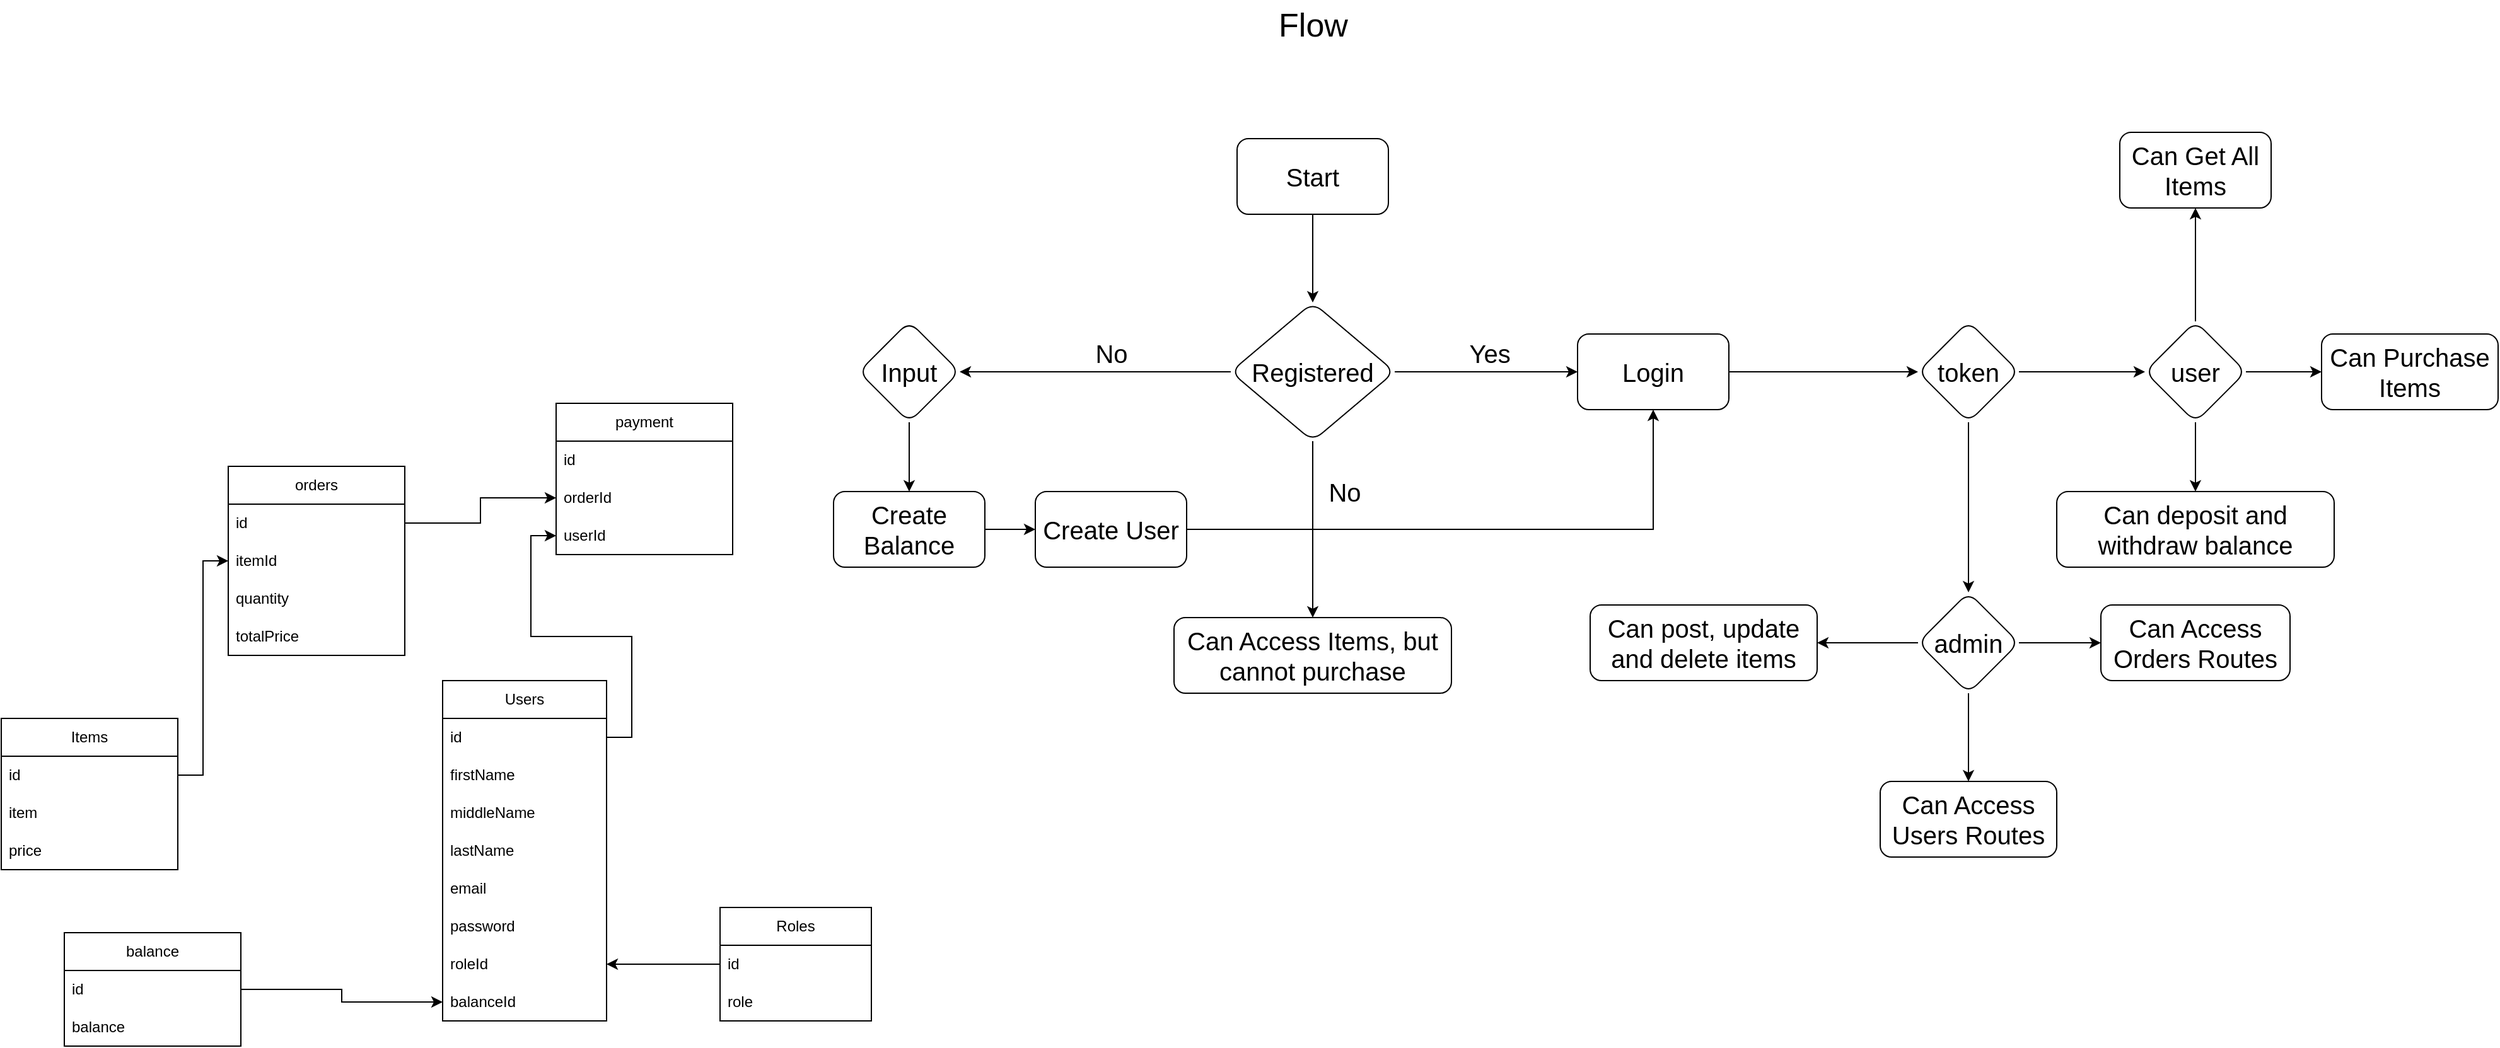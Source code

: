 <mxfile version="21.1.0" type="github">
  <diagram name="Page-1" id="66N4ZKTzFFKdlPiPQXzU">
    <mxGraphModel dx="3022" dy="1325" grid="1" gridSize="10" guides="1" tooltips="1" connect="1" arrows="1" fold="1" page="0" pageScale="1" pageWidth="850" pageHeight="1100" math="0" shadow="0">
      <root>
        <mxCell id="0" />
        <mxCell id="1" parent="0" />
        <mxCell id="uvxpVzmLXsUvGHkYNzLw-3" value="Users" style="swimlane;fontStyle=0;childLayout=stackLayout;horizontal=1;startSize=30;horizontalStack=0;resizeParent=1;resizeParentMax=0;resizeLast=0;collapsible=1;marginBottom=0;whiteSpace=wrap;html=1;" parent="1" vertex="1">
          <mxGeometry x="-470" y="770" width="130" height="270" as="geometry" />
        </mxCell>
        <mxCell id="uvxpVzmLXsUvGHkYNzLw-4" value="id" style="text;strokeColor=none;fillColor=none;align=left;verticalAlign=middle;spacingLeft=4;spacingRight=4;overflow=hidden;points=[[0,0.5],[1,0.5]];portConstraint=eastwest;rotatable=0;whiteSpace=wrap;html=1;" parent="uvxpVzmLXsUvGHkYNzLw-3" vertex="1">
          <mxGeometry y="30" width="130" height="30" as="geometry" />
        </mxCell>
        <mxCell id="uvxpVzmLXsUvGHkYNzLw-5" value="firstName" style="text;strokeColor=none;fillColor=none;align=left;verticalAlign=middle;spacingLeft=4;spacingRight=4;overflow=hidden;points=[[0,0.5],[1,0.5]];portConstraint=eastwest;rotatable=0;whiteSpace=wrap;html=1;" parent="uvxpVzmLXsUvGHkYNzLw-3" vertex="1">
          <mxGeometry y="60" width="130" height="30" as="geometry" />
        </mxCell>
        <mxCell id="uvxpVzmLXsUvGHkYNzLw-6" value="middleName" style="text;strokeColor=none;fillColor=none;align=left;verticalAlign=middle;spacingLeft=4;spacingRight=4;overflow=hidden;points=[[0,0.5],[1,0.5]];portConstraint=eastwest;rotatable=0;whiteSpace=wrap;html=1;" parent="uvxpVzmLXsUvGHkYNzLw-3" vertex="1">
          <mxGeometry y="90" width="130" height="30" as="geometry" />
        </mxCell>
        <mxCell id="uvxpVzmLXsUvGHkYNzLw-9" value="lastName" style="text;strokeColor=none;fillColor=none;align=left;verticalAlign=middle;spacingLeft=4;spacingRight=4;overflow=hidden;points=[[0,0.5],[1,0.5]];portConstraint=eastwest;rotatable=0;whiteSpace=wrap;html=1;" parent="uvxpVzmLXsUvGHkYNzLw-3" vertex="1">
          <mxGeometry y="120" width="130" height="30" as="geometry" />
        </mxCell>
        <mxCell id="uvxpVzmLXsUvGHkYNzLw-10" value="email" style="text;strokeColor=none;fillColor=none;align=left;verticalAlign=middle;spacingLeft=4;spacingRight=4;overflow=hidden;points=[[0,0.5],[1,0.5]];portConstraint=eastwest;rotatable=0;whiteSpace=wrap;html=1;" parent="uvxpVzmLXsUvGHkYNzLw-3" vertex="1">
          <mxGeometry y="150" width="130" height="30" as="geometry" />
        </mxCell>
        <mxCell id="uvxpVzmLXsUvGHkYNzLw-11" value="password" style="text;strokeColor=none;fillColor=none;align=left;verticalAlign=middle;spacingLeft=4;spacingRight=4;overflow=hidden;points=[[0,0.5],[1,0.5]];portConstraint=eastwest;rotatable=0;whiteSpace=wrap;html=1;" parent="uvxpVzmLXsUvGHkYNzLw-3" vertex="1">
          <mxGeometry y="180" width="130" height="30" as="geometry" />
        </mxCell>
        <mxCell id="uvxpVzmLXsUvGHkYNzLw-12" value="roleId" style="text;strokeColor=none;fillColor=none;align=left;verticalAlign=middle;spacingLeft=4;spacingRight=4;overflow=hidden;points=[[0,0.5],[1,0.5]];portConstraint=eastwest;rotatable=0;whiteSpace=wrap;html=1;" parent="uvxpVzmLXsUvGHkYNzLw-3" vertex="1">
          <mxGeometry y="210" width="130" height="30" as="geometry" />
        </mxCell>
        <mxCell id="uvxpVzmLXsUvGHkYNzLw-44" value="balanceId" style="text;strokeColor=none;fillColor=none;align=left;verticalAlign=middle;spacingLeft=4;spacingRight=4;overflow=hidden;points=[[0,0.5],[1,0.5]];portConstraint=eastwest;rotatable=0;whiteSpace=wrap;html=1;" parent="uvxpVzmLXsUvGHkYNzLw-3" vertex="1">
          <mxGeometry y="240" width="130" height="30" as="geometry" />
        </mxCell>
        <mxCell id="uvxpVzmLXsUvGHkYNzLw-18" style="edgeStyle=orthogonalEdgeStyle;rounded=0;orthogonalLoop=1;jettySize=auto;html=1;" parent="1" source="uvxpVzmLXsUvGHkYNzLw-13" target="uvxpVzmLXsUvGHkYNzLw-12" edge="1">
          <mxGeometry relative="1" as="geometry" />
        </mxCell>
        <mxCell id="uvxpVzmLXsUvGHkYNzLw-13" value="Roles" style="swimlane;fontStyle=0;childLayout=stackLayout;horizontal=1;startSize=30;horizontalStack=0;resizeParent=1;resizeParentMax=0;resizeLast=0;collapsible=1;marginBottom=0;whiteSpace=wrap;html=1;" parent="1" vertex="1">
          <mxGeometry x="-250" y="950" width="120" height="90" as="geometry" />
        </mxCell>
        <mxCell id="uvxpVzmLXsUvGHkYNzLw-14" value="id" style="text;strokeColor=none;fillColor=none;align=left;verticalAlign=middle;spacingLeft=4;spacingRight=4;overflow=hidden;points=[[0,0.5],[1,0.5]];portConstraint=eastwest;rotatable=0;whiteSpace=wrap;html=1;" parent="uvxpVzmLXsUvGHkYNzLw-13" vertex="1">
          <mxGeometry y="30" width="120" height="30" as="geometry" />
        </mxCell>
        <mxCell id="uvxpVzmLXsUvGHkYNzLw-15" value="role" style="text;strokeColor=none;fillColor=none;align=left;verticalAlign=middle;spacingLeft=4;spacingRight=4;overflow=hidden;points=[[0,0.5],[1,0.5]];portConstraint=eastwest;rotatable=0;whiteSpace=wrap;html=1;" parent="uvxpVzmLXsUvGHkYNzLw-13" vertex="1">
          <mxGeometry y="60" width="120" height="30" as="geometry" />
        </mxCell>
        <mxCell id="uvxpVzmLXsUvGHkYNzLw-17" style="edgeStyle=orthogonalEdgeStyle;rounded=0;orthogonalLoop=1;jettySize=auto;html=1;exitX=1;exitY=0.5;exitDx=0;exitDy=0;" parent="uvxpVzmLXsUvGHkYNzLw-13" edge="1">
          <mxGeometry relative="1" as="geometry">
            <mxPoint x="130" y="-315.0" as="sourcePoint" />
            <mxPoint x="130" y="-315.0" as="targetPoint" />
          </mxGeometry>
        </mxCell>
        <mxCell id="uvxpVzmLXsUvGHkYNzLw-19" value="Items" style="swimlane;fontStyle=0;childLayout=stackLayout;horizontal=1;startSize=30;horizontalStack=0;resizeParent=1;resizeParentMax=0;resizeLast=0;collapsible=1;marginBottom=0;whiteSpace=wrap;html=1;" parent="1" vertex="1">
          <mxGeometry x="-820" y="800" width="140" height="120" as="geometry" />
        </mxCell>
        <mxCell id="uvxpVzmLXsUvGHkYNzLw-20" value="id" style="text;strokeColor=none;fillColor=none;align=left;verticalAlign=middle;spacingLeft=4;spacingRight=4;overflow=hidden;points=[[0,0.5],[1,0.5]];portConstraint=eastwest;rotatable=0;whiteSpace=wrap;html=1;" parent="uvxpVzmLXsUvGHkYNzLw-19" vertex="1">
          <mxGeometry y="30" width="140" height="30" as="geometry" />
        </mxCell>
        <mxCell id="uvxpVzmLXsUvGHkYNzLw-21" value="item" style="text;strokeColor=none;fillColor=none;align=left;verticalAlign=middle;spacingLeft=4;spacingRight=4;overflow=hidden;points=[[0,0.5],[1,0.5]];portConstraint=eastwest;rotatable=0;whiteSpace=wrap;html=1;" parent="uvxpVzmLXsUvGHkYNzLw-19" vertex="1">
          <mxGeometry y="60" width="140" height="30" as="geometry" />
        </mxCell>
        <mxCell id="uvxpVzmLXsUvGHkYNzLw-28" value="price" style="text;strokeColor=none;fillColor=none;align=left;verticalAlign=middle;spacingLeft=4;spacingRight=4;overflow=hidden;points=[[0,0.5],[1,0.5]];portConstraint=eastwest;rotatable=0;whiteSpace=wrap;html=1;" parent="uvxpVzmLXsUvGHkYNzLw-19" vertex="1">
          <mxGeometry y="90" width="140" height="30" as="geometry" />
        </mxCell>
        <mxCell id="uvxpVzmLXsUvGHkYNzLw-24" value="orders" style="swimlane;fontStyle=0;childLayout=stackLayout;horizontal=1;startSize=30;horizontalStack=0;resizeParent=1;resizeParentMax=0;resizeLast=0;collapsible=1;marginBottom=0;whiteSpace=wrap;html=1;" parent="1" vertex="1">
          <mxGeometry x="-640" y="600" width="140" height="150" as="geometry" />
        </mxCell>
        <mxCell id="uvxpVzmLXsUvGHkYNzLw-25" value="id" style="text;strokeColor=none;fillColor=none;align=left;verticalAlign=middle;spacingLeft=4;spacingRight=4;overflow=hidden;points=[[0,0.5],[1,0.5]];portConstraint=eastwest;rotatable=0;whiteSpace=wrap;html=1;" parent="uvxpVzmLXsUvGHkYNzLw-24" vertex="1">
          <mxGeometry y="30" width="140" height="30" as="geometry" />
        </mxCell>
        <mxCell id="uvxpVzmLXsUvGHkYNzLw-26" value="itemId" style="text;strokeColor=none;fillColor=none;align=left;verticalAlign=middle;spacingLeft=4;spacingRight=4;overflow=hidden;points=[[0,0.5],[1,0.5]];portConstraint=eastwest;rotatable=0;whiteSpace=wrap;html=1;" parent="uvxpVzmLXsUvGHkYNzLw-24" vertex="1">
          <mxGeometry y="60" width="140" height="30" as="geometry" />
        </mxCell>
        <mxCell id="uvxpVzmLXsUvGHkYNzLw-27" value="quantity" style="text;strokeColor=none;fillColor=none;align=left;verticalAlign=middle;spacingLeft=4;spacingRight=4;overflow=hidden;points=[[0,0.5],[1,0.5]];portConstraint=eastwest;rotatable=0;whiteSpace=wrap;html=1;" parent="uvxpVzmLXsUvGHkYNzLw-24" vertex="1">
          <mxGeometry y="90" width="140" height="30" as="geometry" />
        </mxCell>
        <mxCell id="uvxpVzmLXsUvGHkYNzLw-29" value="totalPrice" style="text;strokeColor=none;fillColor=none;align=left;verticalAlign=middle;spacingLeft=4;spacingRight=4;overflow=hidden;points=[[0,0.5],[1,0.5]];portConstraint=eastwest;rotatable=0;whiteSpace=wrap;html=1;" parent="uvxpVzmLXsUvGHkYNzLw-24" vertex="1">
          <mxGeometry y="120" width="140" height="30" as="geometry" />
        </mxCell>
        <mxCell id="uvxpVzmLXsUvGHkYNzLw-30" style="edgeStyle=orthogonalEdgeStyle;rounded=0;orthogonalLoop=1;jettySize=auto;html=1;entryX=0;entryY=0.5;entryDx=0;entryDy=0;" parent="1" source="uvxpVzmLXsUvGHkYNzLw-20" target="uvxpVzmLXsUvGHkYNzLw-26" edge="1">
          <mxGeometry relative="1" as="geometry" />
        </mxCell>
        <mxCell id="uvxpVzmLXsUvGHkYNzLw-33" value="payment" style="swimlane;fontStyle=0;childLayout=stackLayout;horizontal=1;startSize=30;horizontalStack=0;resizeParent=1;resizeParentMax=0;resizeLast=0;collapsible=1;marginBottom=0;whiteSpace=wrap;html=1;" parent="1" vertex="1">
          <mxGeometry x="-380" y="550" width="140" height="120" as="geometry" />
        </mxCell>
        <mxCell id="uvxpVzmLXsUvGHkYNzLw-34" value="id" style="text;strokeColor=none;fillColor=none;align=left;verticalAlign=middle;spacingLeft=4;spacingRight=4;overflow=hidden;points=[[0,0.5],[1,0.5]];portConstraint=eastwest;rotatable=0;whiteSpace=wrap;html=1;" parent="uvxpVzmLXsUvGHkYNzLw-33" vertex="1">
          <mxGeometry y="30" width="140" height="30" as="geometry" />
        </mxCell>
        <mxCell id="uvxpVzmLXsUvGHkYNzLw-35" value="orderId" style="text;strokeColor=none;fillColor=none;align=left;verticalAlign=middle;spacingLeft=4;spacingRight=4;overflow=hidden;points=[[0,0.5],[1,0.5]];portConstraint=eastwest;rotatable=0;whiteSpace=wrap;html=1;" parent="uvxpVzmLXsUvGHkYNzLw-33" vertex="1">
          <mxGeometry y="60" width="140" height="30" as="geometry" />
        </mxCell>
        <mxCell id="uvxpVzmLXsUvGHkYNzLw-36" value="userId" style="text;strokeColor=none;fillColor=none;align=left;verticalAlign=middle;spacingLeft=4;spacingRight=4;overflow=hidden;points=[[0,0.5],[1,0.5]];portConstraint=eastwest;rotatable=0;whiteSpace=wrap;html=1;" parent="uvxpVzmLXsUvGHkYNzLw-33" vertex="1">
          <mxGeometry y="90" width="140" height="30" as="geometry" />
        </mxCell>
        <mxCell id="uvxpVzmLXsUvGHkYNzLw-37" style="edgeStyle=orthogonalEdgeStyle;rounded=0;orthogonalLoop=1;jettySize=auto;html=1;entryX=0;entryY=0.5;entryDx=0;entryDy=0;" parent="1" source="uvxpVzmLXsUvGHkYNzLw-4" target="uvxpVzmLXsUvGHkYNzLw-36" edge="1">
          <mxGeometry relative="1" as="geometry" />
        </mxCell>
        <mxCell id="uvxpVzmLXsUvGHkYNzLw-38" style="edgeStyle=orthogonalEdgeStyle;rounded=0;orthogonalLoop=1;jettySize=auto;html=1;entryX=0;entryY=0.5;entryDx=0;entryDy=0;" parent="1" source="uvxpVzmLXsUvGHkYNzLw-25" target="uvxpVzmLXsUvGHkYNzLw-35" edge="1">
          <mxGeometry relative="1" as="geometry" />
        </mxCell>
        <mxCell id="uvxpVzmLXsUvGHkYNzLw-39" value="balance" style="swimlane;fontStyle=0;childLayout=stackLayout;horizontal=1;startSize=30;horizontalStack=0;resizeParent=1;resizeParentMax=0;resizeLast=0;collapsible=1;marginBottom=0;whiteSpace=wrap;html=1;" parent="1" vertex="1">
          <mxGeometry x="-770" y="970" width="140" height="90" as="geometry" />
        </mxCell>
        <mxCell id="uvxpVzmLXsUvGHkYNzLw-40" value="id" style="text;strokeColor=none;fillColor=none;align=left;verticalAlign=middle;spacingLeft=4;spacingRight=4;overflow=hidden;points=[[0,0.5],[1,0.5]];portConstraint=eastwest;rotatable=0;whiteSpace=wrap;html=1;" parent="uvxpVzmLXsUvGHkYNzLw-39" vertex="1">
          <mxGeometry y="30" width="140" height="30" as="geometry" />
        </mxCell>
        <mxCell id="uvxpVzmLXsUvGHkYNzLw-42" value="balance" style="text;strokeColor=none;fillColor=none;align=left;verticalAlign=middle;spacingLeft=4;spacingRight=4;overflow=hidden;points=[[0,0.5],[1,0.5]];portConstraint=eastwest;rotatable=0;whiteSpace=wrap;html=1;" parent="uvxpVzmLXsUvGHkYNzLw-39" vertex="1">
          <mxGeometry y="60" width="140" height="30" as="geometry" />
        </mxCell>
        <mxCell id="uvxpVzmLXsUvGHkYNzLw-45" style="edgeStyle=orthogonalEdgeStyle;rounded=0;orthogonalLoop=1;jettySize=auto;html=1;entryX=0;entryY=0.5;entryDx=0;entryDy=0;" parent="1" source="uvxpVzmLXsUvGHkYNzLw-40" target="uvxpVzmLXsUvGHkYNzLw-44" edge="1">
          <mxGeometry relative="1" as="geometry" />
        </mxCell>
        <mxCell id="QrEBBHRiUg8bPjMQJoVx-5" value="&lt;font style=&quot;font-size: 26px;&quot;&gt;Flow&lt;/font&gt;" style="text;html=1;align=center;verticalAlign=middle;resizable=0;points=[];autosize=1;strokeColor=none;fillColor=none;strokeWidth=1;" vertex="1" parent="1">
          <mxGeometry x="180" y="230" width="80" height="40" as="geometry" />
        </mxCell>
        <mxCell id="QrEBBHRiUg8bPjMQJoVx-9" value="" style="edgeStyle=orthogonalEdgeStyle;rounded=0;orthogonalLoop=1;jettySize=auto;html=1;" edge="1" parent="1" source="QrEBBHRiUg8bPjMQJoVx-6" target="QrEBBHRiUg8bPjMQJoVx-8">
          <mxGeometry relative="1" as="geometry" />
        </mxCell>
        <mxCell id="QrEBBHRiUg8bPjMQJoVx-6" value="&lt;font style=&quot;font-size: 20px;&quot;&gt;Start&lt;/font&gt;" style="rounded=1;whiteSpace=wrap;html=1;" vertex="1" parent="1">
          <mxGeometry x="160" y="340" width="120" height="60" as="geometry" />
        </mxCell>
        <mxCell id="QrEBBHRiUg8bPjMQJoVx-11" value="" style="edgeStyle=orthogonalEdgeStyle;rounded=0;orthogonalLoop=1;jettySize=auto;html=1;" edge="1" parent="1" source="QrEBBHRiUg8bPjMQJoVx-8" target="QrEBBHRiUg8bPjMQJoVx-10">
          <mxGeometry relative="1" as="geometry" />
        </mxCell>
        <mxCell id="QrEBBHRiUg8bPjMQJoVx-13" value="" style="edgeStyle=orthogonalEdgeStyle;rounded=0;orthogonalLoop=1;jettySize=auto;html=1;" edge="1" parent="1" source="QrEBBHRiUg8bPjMQJoVx-8" target="QrEBBHRiUg8bPjMQJoVx-12">
          <mxGeometry relative="1" as="geometry" />
        </mxCell>
        <mxCell id="QrEBBHRiUg8bPjMQJoVx-23" value="" style="edgeStyle=orthogonalEdgeStyle;rounded=0;orthogonalLoop=1;jettySize=auto;html=1;" edge="1" parent="1" source="QrEBBHRiUg8bPjMQJoVx-8" target="QrEBBHRiUg8bPjMQJoVx-22">
          <mxGeometry relative="1" as="geometry" />
        </mxCell>
        <mxCell id="QrEBBHRiUg8bPjMQJoVx-8" value="&lt;font style=&quot;font-size: 20px;&quot;&gt;Registered&lt;/font&gt;" style="rhombus;whiteSpace=wrap;html=1;rounded=1;" vertex="1" parent="1">
          <mxGeometry x="155" y="470" width="130" height="110" as="geometry" />
        </mxCell>
        <mxCell id="QrEBBHRiUg8bPjMQJoVx-20" style="edgeStyle=orthogonalEdgeStyle;rounded=0;orthogonalLoop=1;jettySize=auto;html=1;exitX=0.5;exitY=1;exitDx=0;exitDy=0;entryX=0.5;entryY=0;entryDx=0;entryDy=0;" edge="1" parent="1" source="QrEBBHRiUg8bPjMQJoVx-10" target="QrEBBHRiUg8bPjMQJoVx-16">
          <mxGeometry relative="1" as="geometry" />
        </mxCell>
        <mxCell id="QrEBBHRiUg8bPjMQJoVx-10" value="&lt;font style=&quot;font-size: 20px;&quot;&gt;Input&lt;/font&gt;" style="rhombus;whiteSpace=wrap;html=1;rounded=1;" vertex="1" parent="1">
          <mxGeometry x="-140" y="485" width="80" height="80" as="geometry" />
        </mxCell>
        <mxCell id="QrEBBHRiUg8bPjMQJoVx-25" value="" style="edgeStyle=orthogonalEdgeStyle;rounded=0;orthogonalLoop=1;jettySize=auto;html=1;" edge="1" parent="1" source="QrEBBHRiUg8bPjMQJoVx-12" target="QrEBBHRiUg8bPjMQJoVx-24">
          <mxGeometry relative="1" as="geometry" />
        </mxCell>
        <mxCell id="QrEBBHRiUg8bPjMQJoVx-12" value="&lt;font style=&quot;font-size: 20px;&quot;&gt;Login&lt;/font&gt;" style="whiteSpace=wrap;html=1;rounded=1;" vertex="1" parent="1">
          <mxGeometry x="430" y="495" width="120" height="60" as="geometry" />
        </mxCell>
        <mxCell id="QrEBBHRiUg8bPjMQJoVx-14" value="&lt;font style=&quot;font-size: 20px;&quot;&gt;Yes&lt;/font&gt;" style="text;html=1;align=center;verticalAlign=middle;resizable=0;points=[];autosize=1;strokeColor=none;fillColor=none;" vertex="1" parent="1">
          <mxGeometry x="330" y="490" width="60" height="40" as="geometry" />
        </mxCell>
        <mxCell id="QrEBBHRiUg8bPjMQJoVx-15" value="&lt;font style=&quot;font-size: 20px;&quot;&gt;No&lt;/font&gt;" style="text;html=1;align=center;verticalAlign=middle;resizable=0;points=[];autosize=1;strokeColor=none;fillColor=none;" vertex="1" parent="1">
          <mxGeometry x="35" y="490" width="50" height="40" as="geometry" />
        </mxCell>
        <mxCell id="QrEBBHRiUg8bPjMQJoVx-19" value="" style="edgeStyle=orthogonalEdgeStyle;rounded=0;orthogonalLoop=1;jettySize=auto;html=1;" edge="1" parent="1" source="QrEBBHRiUg8bPjMQJoVx-16" target="QrEBBHRiUg8bPjMQJoVx-18">
          <mxGeometry relative="1" as="geometry" />
        </mxCell>
        <mxCell id="QrEBBHRiUg8bPjMQJoVx-16" value="&lt;font style=&quot;font-size: 20px;&quot;&gt;Create Balance&lt;/font&gt;" style="whiteSpace=wrap;html=1;rounded=1;" vertex="1" parent="1">
          <mxGeometry x="-160" y="620" width="120" height="60" as="geometry" />
        </mxCell>
        <mxCell id="QrEBBHRiUg8bPjMQJoVx-21" style="edgeStyle=orthogonalEdgeStyle;rounded=0;orthogonalLoop=1;jettySize=auto;html=1;exitX=1;exitY=0.5;exitDx=0;exitDy=0;entryX=0.5;entryY=1;entryDx=0;entryDy=0;" edge="1" parent="1" source="QrEBBHRiUg8bPjMQJoVx-18" target="QrEBBHRiUg8bPjMQJoVx-12">
          <mxGeometry relative="1" as="geometry" />
        </mxCell>
        <mxCell id="QrEBBHRiUg8bPjMQJoVx-18" value="&lt;font style=&quot;font-size: 20px;&quot;&gt;Create User&lt;/font&gt;" style="whiteSpace=wrap;html=1;rounded=1;" vertex="1" parent="1">
          <mxGeometry y="620" width="120" height="60" as="geometry" />
        </mxCell>
        <mxCell id="QrEBBHRiUg8bPjMQJoVx-22" value="&lt;font style=&quot;font-size: 20px;&quot;&gt;Can Access Items, but cannot purchase&lt;br&gt;&lt;/font&gt;" style="whiteSpace=wrap;html=1;rounded=1;" vertex="1" parent="1">
          <mxGeometry x="110" y="720" width="220" height="60" as="geometry" />
        </mxCell>
        <mxCell id="QrEBBHRiUg8bPjMQJoVx-34" value="" style="edgeStyle=orthogonalEdgeStyle;rounded=0;orthogonalLoop=1;jettySize=auto;html=1;" edge="1" parent="1" source="QrEBBHRiUg8bPjMQJoVx-24" target="QrEBBHRiUg8bPjMQJoVx-33">
          <mxGeometry relative="1" as="geometry" />
        </mxCell>
        <mxCell id="QrEBBHRiUg8bPjMQJoVx-36" value="" style="edgeStyle=orthogonalEdgeStyle;rounded=0;orthogonalLoop=1;jettySize=auto;html=1;" edge="1" parent="1" source="QrEBBHRiUg8bPjMQJoVx-24" target="QrEBBHRiUg8bPjMQJoVx-35">
          <mxGeometry relative="1" as="geometry" />
        </mxCell>
        <mxCell id="QrEBBHRiUg8bPjMQJoVx-24" value="&lt;font style=&quot;font-size: 20px;&quot;&gt;token&lt;/font&gt;" style="rhombus;whiteSpace=wrap;html=1;rounded=1;" vertex="1" parent="1">
          <mxGeometry x="700" y="485" width="80" height="80" as="geometry" />
        </mxCell>
        <mxCell id="QrEBBHRiUg8bPjMQJoVx-39" value="" style="edgeStyle=orthogonalEdgeStyle;rounded=0;orthogonalLoop=1;jettySize=auto;html=1;" edge="1" parent="1" source="QrEBBHRiUg8bPjMQJoVx-33" target="QrEBBHRiUg8bPjMQJoVx-38">
          <mxGeometry relative="1" as="geometry" />
        </mxCell>
        <mxCell id="QrEBBHRiUg8bPjMQJoVx-41" value="" style="edgeStyle=orthogonalEdgeStyle;rounded=0;orthogonalLoop=1;jettySize=auto;html=1;" edge="1" parent="1" source="QrEBBHRiUg8bPjMQJoVx-33" target="QrEBBHRiUg8bPjMQJoVx-40">
          <mxGeometry relative="1" as="geometry" />
        </mxCell>
        <mxCell id="QrEBBHRiUg8bPjMQJoVx-43" value="" style="edgeStyle=orthogonalEdgeStyle;rounded=0;orthogonalLoop=1;jettySize=auto;html=1;" edge="1" parent="1" source="QrEBBHRiUg8bPjMQJoVx-33" target="QrEBBHRiUg8bPjMQJoVx-42">
          <mxGeometry relative="1" as="geometry" />
        </mxCell>
        <mxCell id="QrEBBHRiUg8bPjMQJoVx-33" value="&lt;font style=&quot;font-size: 20px;&quot;&gt;admin&lt;/font&gt;" style="rhombus;whiteSpace=wrap;html=1;rounded=1;" vertex="1" parent="1">
          <mxGeometry x="700" y="700" width="80" height="80" as="geometry" />
        </mxCell>
        <mxCell id="QrEBBHRiUg8bPjMQJoVx-45" value="" style="edgeStyle=orthogonalEdgeStyle;rounded=0;orthogonalLoop=1;jettySize=auto;html=1;" edge="1" parent="1" source="QrEBBHRiUg8bPjMQJoVx-35" target="QrEBBHRiUg8bPjMQJoVx-44">
          <mxGeometry relative="1" as="geometry" />
        </mxCell>
        <mxCell id="QrEBBHRiUg8bPjMQJoVx-47" value="" style="edgeStyle=orthogonalEdgeStyle;rounded=0;orthogonalLoop=1;jettySize=auto;html=1;" edge="1" parent="1" source="QrEBBHRiUg8bPjMQJoVx-35" target="QrEBBHRiUg8bPjMQJoVx-46">
          <mxGeometry relative="1" as="geometry" />
        </mxCell>
        <mxCell id="QrEBBHRiUg8bPjMQJoVx-49" value="" style="edgeStyle=orthogonalEdgeStyle;rounded=0;orthogonalLoop=1;jettySize=auto;html=1;" edge="1" parent="1" source="QrEBBHRiUg8bPjMQJoVx-35" target="QrEBBHRiUg8bPjMQJoVx-48">
          <mxGeometry relative="1" as="geometry" />
        </mxCell>
        <mxCell id="QrEBBHRiUg8bPjMQJoVx-35" value="&lt;font style=&quot;font-size: 20px;&quot;&gt;user&lt;/font&gt;" style="rhombus;whiteSpace=wrap;html=1;rounded=1;" vertex="1" parent="1">
          <mxGeometry x="880" y="485" width="80" height="80" as="geometry" />
        </mxCell>
        <mxCell id="QrEBBHRiUg8bPjMQJoVx-37" value="&lt;font style=&quot;font-size: 20px;&quot;&gt;No&lt;/font&gt;" style="text;html=1;align=center;verticalAlign=middle;resizable=0;points=[];autosize=1;strokeColor=none;fillColor=none;" vertex="1" parent="1">
          <mxGeometry x="220" y="600" width="50" height="40" as="geometry" />
        </mxCell>
        <mxCell id="QrEBBHRiUg8bPjMQJoVx-38" value="&lt;font style=&quot;font-size: 20px;&quot;&gt;Can Access Users Routes&lt;/font&gt;" style="whiteSpace=wrap;html=1;rounded=1;" vertex="1" parent="1">
          <mxGeometry x="670" y="850" width="140" height="60" as="geometry" />
        </mxCell>
        <mxCell id="QrEBBHRiUg8bPjMQJoVx-40" value="&lt;font style=&quot;font-size: 20px;&quot;&gt;Can post, update and delete items&lt;/font&gt;" style="whiteSpace=wrap;html=1;rounded=1;" vertex="1" parent="1">
          <mxGeometry x="440" y="710" width="180" height="60" as="geometry" />
        </mxCell>
        <mxCell id="QrEBBHRiUg8bPjMQJoVx-42" value="&lt;font style=&quot;font-size: 20px;&quot;&gt;Can Access Orders Routes&lt;/font&gt;" style="whiteSpace=wrap;html=1;rounded=1;" vertex="1" parent="1">
          <mxGeometry x="845" y="710" width="150" height="60" as="geometry" />
        </mxCell>
        <mxCell id="QrEBBHRiUg8bPjMQJoVx-44" value="&lt;font style=&quot;font-size: 20px;&quot;&gt;Can Get All Items&lt;/font&gt;" style="whiteSpace=wrap;html=1;rounded=1;" vertex="1" parent="1">
          <mxGeometry x="860" y="335" width="120" height="60" as="geometry" />
        </mxCell>
        <mxCell id="QrEBBHRiUg8bPjMQJoVx-46" value="&lt;font style=&quot;font-size: 20px;&quot;&gt;Can Purchase Items&lt;/font&gt;" style="whiteSpace=wrap;html=1;rounded=1;" vertex="1" parent="1">
          <mxGeometry x="1020" y="495" width="140" height="60" as="geometry" />
        </mxCell>
        <mxCell id="QrEBBHRiUg8bPjMQJoVx-48" value="&lt;font style=&quot;font-size: 20px;&quot;&gt;Can deposit and withdraw balance&lt;/font&gt;" style="whiteSpace=wrap;html=1;rounded=1;" vertex="1" parent="1">
          <mxGeometry x="810" y="620" width="220" height="60" as="geometry" />
        </mxCell>
      </root>
    </mxGraphModel>
  </diagram>
</mxfile>
